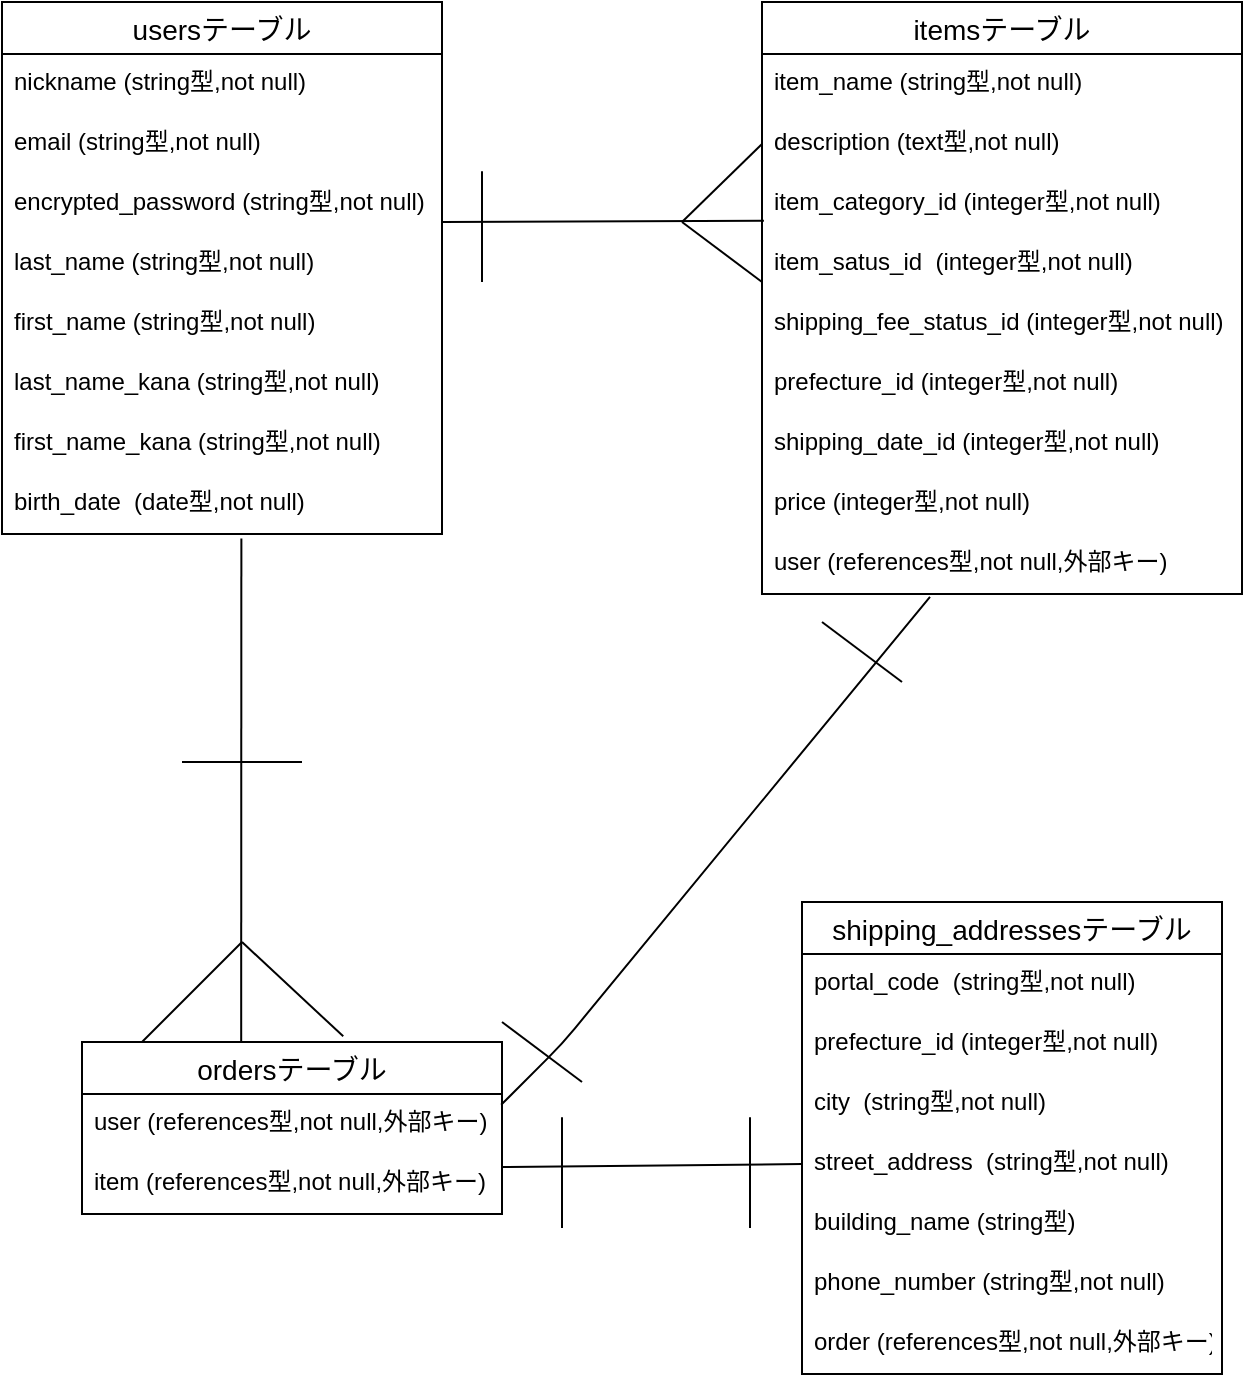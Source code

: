 <mxfile>
    <diagram id="HnrEIXkntyjJSExGqXV8" name="ページ1">
        <mxGraphModel dx="958" dy="809" grid="1" gridSize="10" guides="1" tooltips="1" connect="1" arrows="1" fold="1" page="1" pageScale="1" pageWidth="827" pageHeight="1169" math="0" shadow="0">
            <root>
                <mxCell id="0"/>
                <mxCell id="1" parent="0"/>
                <mxCell id="15" value="usersテーブル" style="swimlane;fontStyle=0;childLayout=stackLayout;horizontal=1;startSize=26;horizontalStack=0;resizeParent=1;resizeParentMax=0;resizeLast=0;collapsible=1;marginBottom=0;align=center;fontSize=14;" vertex="1" parent="1">
                    <mxGeometry x="40" y="50" width="220" height="266" as="geometry"/>
                </mxCell>
                <mxCell id="27" value="nickname (string型,not null)" style="text;strokeColor=none;fillColor=none;spacingLeft=4;spacingRight=4;overflow=hidden;rotatable=0;points=[[0,0.5],[1,0.5]];portConstraint=eastwest;fontSize=12;" vertex="1" parent="15">
                    <mxGeometry y="26" width="220" height="30" as="geometry"/>
                </mxCell>
                <mxCell id="16" value="email (string型,not null)" style="text;strokeColor=none;fillColor=none;spacingLeft=4;spacingRight=4;overflow=hidden;rotatable=0;points=[[0,0.5],[1,0.5]];portConstraint=eastwest;fontSize=12;" vertex="1" parent="15">
                    <mxGeometry y="56" width="220" height="30" as="geometry"/>
                </mxCell>
                <mxCell id="17" value="encrypted_password (string型,not null)" style="text;strokeColor=none;fillColor=none;spacingLeft=4;spacingRight=4;overflow=hidden;rotatable=0;points=[[0,0.5],[1,0.5]];portConstraint=eastwest;fontSize=12;" vertex="1" parent="15">
                    <mxGeometry y="86" width="220" height="30" as="geometry"/>
                </mxCell>
                <mxCell id="19" value="last_name (string型,not null)" style="text;strokeColor=none;fillColor=none;spacingLeft=4;spacingRight=4;overflow=hidden;rotatable=0;points=[[0,0.5],[1,0.5]];portConstraint=eastwest;fontSize=12;" vertex="1" parent="15">
                    <mxGeometry y="116" width="220" height="30" as="geometry"/>
                </mxCell>
                <mxCell id="20" value="first_name (string型,not null)" style="text;strokeColor=none;fillColor=none;spacingLeft=4;spacingRight=4;overflow=hidden;rotatable=0;points=[[0,0.5],[1,0.5]];portConstraint=eastwest;fontSize=12;" vertex="1" parent="15">
                    <mxGeometry y="146" width="220" height="30" as="geometry"/>
                </mxCell>
                <mxCell id="26" value="last_name_kana (string型,not null)" style="text;strokeColor=none;fillColor=none;spacingLeft=4;spacingRight=4;overflow=hidden;rotatable=0;points=[[0,0.5],[1,0.5]];portConstraint=eastwest;fontSize=12;" vertex="1" parent="15">
                    <mxGeometry y="176" width="220" height="30" as="geometry"/>
                </mxCell>
                <mxCell id="25" value="first_name_kana (string型,not null)" style="text;strokeColor=none;fillColor=none;spacingLeft=4;spacingRight=4;overflow=hidden;rotatable=0;points=[[0,0.5],[1,0.5]];portConstraint=eastwest;fontSize=12;" vertex="1" parent="15">
                    <mxGeometry y="206" width="220" height="30" as="geometry"/>
                </mxCell>
                <mxCell id="22" value="birth_date  (date型,not null)" style="text;strokeColor=none;fillColor=none;spacingLeft=4;spacingRight=4;overflow=hidden;rotatable=0;points=[[0,0.5],[1,0.5]];portConstraint=eastwest;fontSize=12;" vertex="1" parent="15">
                    <mxGeometry y="236" width="220" height="30" as="geometry"/>
                </mxCell>
                <mxCell id="28" value="itemsテーブル" style="swimlane;fontStyle=0;childLayout=stackLayout;horizontal=1;startSize=26;horizontalStack=0;resizeParent=1;resizeParentMax=0;resizeLast=0;collapsible=1;marginBottom=0;align=center;fontSize=14;" vertex="1" parent="1">
                    <mxGeometry x="420" y="50" width="240" height="296" as="geometry"/>
                </mxCell>
                <mxCell id="29" value="item_name (string型,not null)" style="text;strokeColor=none;fillColor=none;spacingLeft=4;spacingRight=4;overflow=hidden;rotatable=0;points=[[0,0.5],[1,0.5]];portConstraint=eastwest;fontSize=12;" vertex="1" parent="28">
                    <mxGeometry y="26" width="240" height="30" as="geometry"/>
                </mxCell>
                <mxCell id="31" value="description (text型,not null)" style="text;strokeColor=none;fillColor=none;spacingLeft=4;spacingRight=4;overflow=hidden;rotatable=0;points=[[0,0.5],[1,0.5]];portConstraint=eastwest;fontSize=12;" vertex="1" parent="28">
                    <mxGeometry y="56" width="240" height="30" as="geometry"/>
                </mxCell>
                <mxCell id="32" value="item_category_id (integer型,not null)" style="text;strokeColor=none;fillColor=none;spacingLeft=4;spacingRight=4;overflow=hidden;rotatable=0;points=[[0,0.5],[1,0.5]];portConstraint=eastwest;fontSize=12;" vertex="1" parent="28">
                    <mxGeometry y="86" width="240" height="30" as="geometry"/>
                </mxCell>
                <mxCell id="40" value="item_satus_id  (integer型,not null)" style="text;strokeColor=none;fillColor=none;spacingLeft=4;spacingRight=4;overflow=hidden;rotatable=0;points=[[0,0.5],[1,0.5]];portConstraint=eastwest;fontSize=12;" vertex="1" parent="28">
                    <mxGeometry y="116" width="240" height="30" as="geometry"/>
                </mxCell>
                <mxCell id="59" value="shipping_fee_status_id (integer型,not null)" style="text;strokeColor=none;fillColor=none;spacingLeft=4;spacingRight=4;overflow=hidden;rotatable=0;points=[[0,0.5],[1,0.5]];portConstraint=eastwest;fontSize=12;" vertex="1" parent="28">
                    <mxGeometry y="146" width="240" height="30" as="geometry"/>
                </mxCell>
                <mxCell id="30" value="prefecture_id (integer型,not null)" style="text;strokeColor=none;fillColor=none;spacingLeft=4;spacingRight=4;overflow=hidden;rotatable=0;points=[[0,0.5],[1,0.5]];portConstraint=eastwest;fontSize=12;" vertex="1" parent="28">
                    <mxGeometry y="176" width="240" height="30" as="geometry"/>
                </mxCell>
                <mxCell id="34" value="shipping_date_id (integer型,not null)" style="text;strokeColor=none;fillColor=none;spacingLeft=4;spacingRight=4;overflow=hidden;rotatable=0;points=[[0,0.5],[1,0.5]];portConstraint=eastwest;fontSize=12;" vertex="1" parent="28">
                    <mxGeometry y="206" width="240" height="30" as="geometry"/>
                </mxCell>
                <mxCell id="35" value="price (integer型,not null)" style="text;strokeColor=none;fillColor=none;spacingLeft=4;spacingRight=4;overflow=hidden;rotatable=0;points=[[0,0.5],[1,0.5]];portConstraint=eastwest;fontSize=12;" vertex="1" parent="28">
                    <mxGeometry y="236" width="240" height="30" as="geometry"/>
                </mxCell>
                <mxCell id="36" value="user (references型,not null,外部キー)" style="text;strokeColor=none;fillColor=none;spacingLeft=4;spacingRight=4;overflow=hidden;rotatable=0;points=[[0,0.5],[1,0.5]];portConstraint=eastwest;fontSize=12;" vertex="1" parent="28">
                    <mxGeometry y="266" width="240" height="30" as="geometry"/>
                </mxCell>
                <mxCell id="41" value="ordersテーブル" style="swimlane;fontStyle=0;childLayout=stackLayout;horizontal=1;startSize=26;horizontalStack=0;resizeParent=1;resizeParentMax=0;resizeLast=0;collapsible=1;marginBottom=0;align=center;fontSize=14;" vertex="1" parent="1">
                    <mxGeometry x="80" y="570" width="210" height="86" as="geometry"/>
                </mxCell>
                <mxCell id="42" value="user (references型,not null,外部キー)" style="text;strokeColor=none;fillColor=none;spacingLeft=4;spacingRight=4;overflow=hidden;rotatable=0;points=[[0,0.5],[1,0.5]];portConstraint=eastwest;fontSize=12;" vertex="1" parent="41">
                    <mxGeometry y="26" width="210" height="30" as="geometry"/>
                </mxCell>
                <mxCell id="43" value="item (references型,not null,外部キー)" style="text;strokeColor=none;fillColor=none;spacingLeft=4;spacingRight=4;overflow=hidden;rotatable=0;points=[[0,0.5],[1,0.5]];portConstraint=eastwest;fontSize=12;" vertex="1" parent="41">
                    <mxGeometry y="56" width="210" height="30" as="geometry"/>
                </mxCell>
                <mxCell id="45" value="shipping_addressesテーブル" style="swimlane;fontStyle=0;childLayout=stackLayout;horizontal=1;startSize=26;horizontalStack=0;resizeParent=1;resizeParentMax=0;resizeLast=0;collapsible=1;marginBottom=0;align=center;fontSize=14;" vertex="1" parent="1">
                    <mxGeometry x="440" y="500" width="210" height="236" as="geometry"/>
                </mxCell>
                <mxCell id="52" value="portal_code  (string型,not null)" style="text;strokeColor=none;fillColor=none;spacingLeft=4;spacingRight=4;overflow=hidden;rotatable=0;points=[[0,0.5],[1,0.5]];portConstraint=eastwest;fontSize=12;" vertex="1" parent="45">
                    <mxGeometry y="26" width="210" height="30" as="geometry"/>
                </mxCell>
                <mxCell id="51" value="prefecture_id (integer型,not null)" style="text;strokeColor=none;fillColor=none;spacingLeft=4;spacingRight=4;overflow=hidden;rotatable=0;points=[[0,0.5],[1,0.5]];portConstraint=eastwest;fontSize=12;" vertex="1" parent="45">
                    <mxGeometry y="56" width="210" height="30" as="geometry"/>
                </mxCell>
                <mxCell id="50" value="city  (string型,not null)" style="text;strokeColor=none;fillColor=none;spacingLeft=4;spacingRight=4;overflow=hidden;rotatable=0;points=[[0,0.5],[1,0.5]];portConstraint=eastwest;fontSize=12;" vertex="1" parent="45">
                    <mxGeometry y="86" width="210" height="30" as="geometry"/>
                </mxCell>
                <mxCell id="49" value="street_address  (string型,not null)" style="text;strokeColor=none;fillColor=none;spacingLeft=4;spacingRight=4;overflow=hidden;rotatable=0;points=[[0,0.5],[1,0.5]];portConstraint=eastwest;fontSize=12;" vertex="1" parent="45">
                    <mxGeometry y="116" width="210" height="30" as="geometry"/>
                </mxCell>
                <mxCell id="53" value="building_name (string型)" style="text;strokeColor=none;fillColor=none;spacingLeft=4;spacingRight=4;overflow=hidden;rotatable=0;points=[[0,0.5],[1,0.5]];portConstraint=eastwest;fontSize=12;" vertex="1" parent="45">
                    <mxGeometry y="146" width="210" height="30" as="geometry"/>
                </mxCell>
                <mxCell id="54" value="phone_number (string型,not null)" style="text;strokeColor=none;fillColor=none;spacingLeft=4;spacingRight=4;overflow=hidden;rotatable=0;points=[[0,0.5],[1,0.5]];portConstraint=eastwest;fontSize=12;" vertex="1" parent="45">
                    <mxGeometry y="176" width="210" height="30" as="geometry"/>
                </mxCell>
                <mxCell id="46" value="order (references型,not null,外部キー)" style="text;strokeColor=none;fillColor=none;spacingLeft=4;spacingRight=4;overflow=hidden;rotatable=0;points=[[0,0.5],[1,0.5]];portConstraint=eastwest;fontSize=12;" vertex="1" parent="45">
                    <mxGeometry y="206" width="210" height="30" as="geometry"/>
                </mxCell>
                <mxCell id="55" value="" style="endArrow=none;html=1;entryX=0.004;entryY=0.78;entryDx=0;entryDy=0;entryPerimeter=0;" edge="1" parent="1" target="32">
                    <mxGeometry width="50" height="50" relative="1" as="geometry">
                        <mxPoint x="260" y="160" as="sourcePoint"/>
                        <mxPoint x="415" y="160" as="targetPoint"/>
                    </mxGeometry>
                </mxCell>
                <mxCell id="56" value="" style="endArrow=none;html=1;" edge="1" parent="1">
                    <mxGeometry width="50" height="50" relative="1" as="geometry">
                        <mxPoint x="280" y="190" as="sourcePoint"/>
                        <mxPoint x="280" y="150" as="targetPoint"/>
                        <Array as="points">
                            <mxPoint x="280" y="130"/>
                        </Array>
                    </mxGeometry>
                </mxCell>
                <mxCell id="57" value="" style="endArrow=none;html=1;entryX=0;entryY=0.5;entryDx=0;entryDy=0;" edge="1" parent="1" target="31">
                    <mxGeometry width="50" height="50" relative="1" as="geometry">
                        <mxPoint x="380" y="160" as="sourcePoint"/>
                        <mxPoint x="410" y="130" as="targetPoint"/>
                    </mxGeometry>
                </mxCell>
                <mxCell id="58" value="" style="endArrow=none;html=1;" edge="1" parent="1">
                    <mxGeometry width="50" height="50" relative="1" as="geometry">
                        <mxPoint x="380" y="160" as="sourcePoint"/>
                        <mxPoint x="420" y="190" as="targetPoint"/>
                    </mxGeometry>
                </mxCell>
                <mxCell id="61" value="" style="endArrow=none;html=1;entryX=0.35;entryY=1.047;entryDx=0;entryDy=0;entryPerimeter=0;exitX=0.998;exitY=0.18;exitDx=0;exitDy=0;exitPerimeter=0;" edge="1" parent="1" source="42" target="36">
                    <mxGeometry width="50" height="50" relative="1" as="geometry">
                        <mxPoint x="300" y="590" as="sourcePoint"/>
                        <mxPoint x="480" y="390" as="targetPoint"/>
                        <Array as="points">
                            <mxPoint x="320" y="571"/>
                        </Array>
                    </mxGeometry>
                </mxCell>
                <mxCell id="71" value="" style="endArrow=none;html=1;" edge="1" parent="1">
                    <mxGeometry width="50" height="50" relative="1" as="geometry">
                        <mxPoint x="490" y="390" as="sourcePoint"/>
                        <mxPoint x="450" y="360" as="targetPoint"/>
                        <Array as="points">
                            <mxPoint x="450" y="360"/>
                        </Array>
                    </mxGeometry>
                </mxCell>
                <mxCell id="75" value="" style="endArrow=none;html=1;" edge="1" parent="1">
                    <mxGeometry width="50" height="50" relative="1" as="geometry">
                        <mxPoint x="330" y="590" as="sourcePoint"/>
                        <mxPoint x="290" y="560" as="targetPoint"/>
                        <Array as="points">
                            <mxPoint x="290" y="560"/>
                        </Array>
                    </mxGeometry>
                </mxCell>
                <mxCell id="76" value="" style="endArrow=none;html=1;" edge="1" parent="1">
                    <mxGeometry width="50" height="50" relative="1" as="geometry">
                        <mxPoint x="110" y="570" as="sourcePoint"/>
                        <mxPoint x="160" y="520" as="targetPoint"/>
                    </mxGeometry>
                </mxCell>
                <mxCell id="77" value="" style="endArrow=none;html=1;exitX=0.379;exitY=0.002;exitDx=0;exitDy=0;exitPerimeter=0;entryX=0.544;entryY=1.073;entryDx=0;entryDy=0;entryPerimeter=0;" edge="1" parent="1" source="41" target="22">
                    <mxGeometry width="50" height="50" relative="1" as="geometry">
                        <mxPoint x="160" y="500" as="sourcePoint"/>
                        <mxPoint x="160" y="430" as="targetPoint"/>
                    </mxGeometry>
                </mxCell>
                <mxCell id="78" value="" style="endArrow=none;html=1;exitX=0.622;exitY=-0.033;exitDx=0;exitDy=0;exitPerimeter=0;" edge="1" parent="1" source="41">
                    <mxGeometry width="50" height="50" relative="1" as="geometry">
                        <mxPoint x="200" y="570" as="sourcePoint"/>
                        <mxPoint x="160" y="520" as="targetPoint"/>
                    </mxGeometry>
                </mxCell>
                <mxCell id="79" value="" style="endArrow=none;html=1;" edge="1" parent="1">
                    <mxGeometry width="50" height="50" relative="1" as="geometry">
                        <mxPoint x="130" y="430" as="sourcePoint"/>
                        <mxPoint x="190" y="430" as="targetPoint"/>
                    </mxGeometry>
                </mxCell>
                <mxCell id="80" value="" style="endArrow=none;html=1;entryX=0;entryY=0.5;entryDx=0;entryDy=0;" edge="1" parent="1" target="49">
                    <mxGeometry width="50" height="50" relative="1" as="geometry">
                        <mxPoint x="290" y="632.5" as="sourcePoint"/>
                        <mxPoint x="370" y="632.5" as="targetPoint"/>
                    </mxGeometry>
                </mxCell>
                <mxCell id="81" value="" style="endArrow=none;html=1;" edge="1" parent="1">
                    <mxGeometry width="50" height="50" relative="1" as="geometry">
                        <mxPoint x="414" y="663" as="sourcePoint"/>
                        <mxPoint x="414" y="623" as="targetPoint"/>
                        <Array as="points">
                            <mxPoint x="414" y="603"/>
                        </Array>
                    </mxGeometry>
                </mxCell>
                <mxCell id="82" value="" style="endArrow=none;html=1;" edge="1" parent="1">
                    <mxGeometry width="50" height="50" relative="1" as="geometry">
                        <mxPoint x="320" y="663" as="sourcePoint"/>
                        <mxPoint x="320" y="623" as="targetPoint"/>
                        <Array as="points">
                            <mxPoint x="320" y="603"/>
                        </Array>
                    </mxGeometry>
                </mxCell>
            </root>
        </mxGraphModel>
    </diagram>
</mxfile>